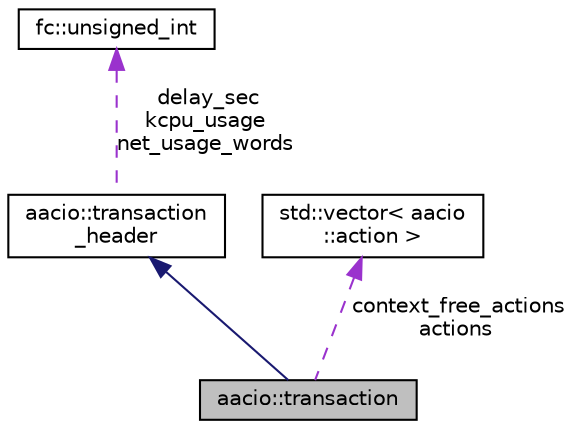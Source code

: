digraph "aacio::transaction"
{
  edge [fontname="Helvetica",fontsize="10",labelfontname="Helvetica",labelfontsize="10"];
  node [fontname="Helvetica",fontsize="10",shape=record];
  Node3 [label="aacio::transaction",height=0.2,width=0.4,color="black", fillcolor="grey75", style="filled", fontcolor="black"];
  Node4 -> Node3 [dir="back",color="midnightblue",fontsize="10",style="solid",fontname="Helvetica"];
  Node4 [label="aacio::transaction\l_header",height=0.2,width=0.4,color="black", fillcolor="white", style="filled",URL="$classaacio_1_1transaction__header.html"];
  Node5 -> Node4 [dir="back",color="darkorchid3",fontsize="10",style="dashed",label=" delay_sec\nkcpu_usage\nnet_usage_words" ,fontname="Helvetica"];
  Node5 [label="fc::unsigned_int",height=0.2,width=0.4,color="black", fillcolor="white", style="filled",URL="$structfc_1_1unsigned__int.html"];
  Node6 -> Node3 [dir="back",color="darkorchid3",fontsize="10",style="dashed",label=" context_free_actions\nactions" ,fontname="Helvetica"];
  Node6 [label="std::vector\< aacio\l::action \>",height=0.2,width=0.4,color="black", fillcolor="white", style="filled",URL="$classstd_1_1vector.html"];
}
